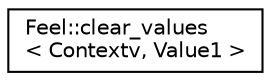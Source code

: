digraph "Graphical Class Hierarchy"
{
 // LATEX_PDF_SIZE
  edge [fontname="Helvetica",fontsize="10",labelfontname="Helvetica",labelfontsize="10"];
  node [fontname="Helvetica",fontsize="10",shape=record];
  rankdir="LR";
  Node0 [label="Feel::clear_values\l\< Contextv, Value1 \>",height=0.2,width=0.4,color="black", fillcolor="white", style="filled",URL="$structFeel_1_1clear__values_3_01Contextv_00_01Value1_01_4.html",tooltip=" "];
}

